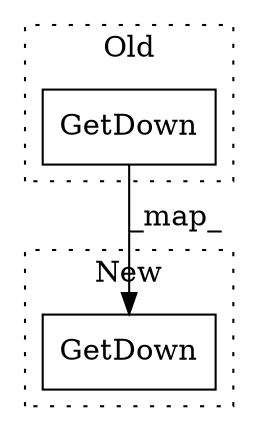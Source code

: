 digraph G {
subgraph cluster0 {
1 [label="GetDown" a="32" s="813,829" l="8,28" shape="box"];
label = "Old";
style="dotted";
}
subgraph cluster1 {
2 [label="GetDown" a="32" s="1378,1394" l="8,26" shape="box"];
label = "New";
style="dotted";
}
1 -> 2 [label="_map_"];
}